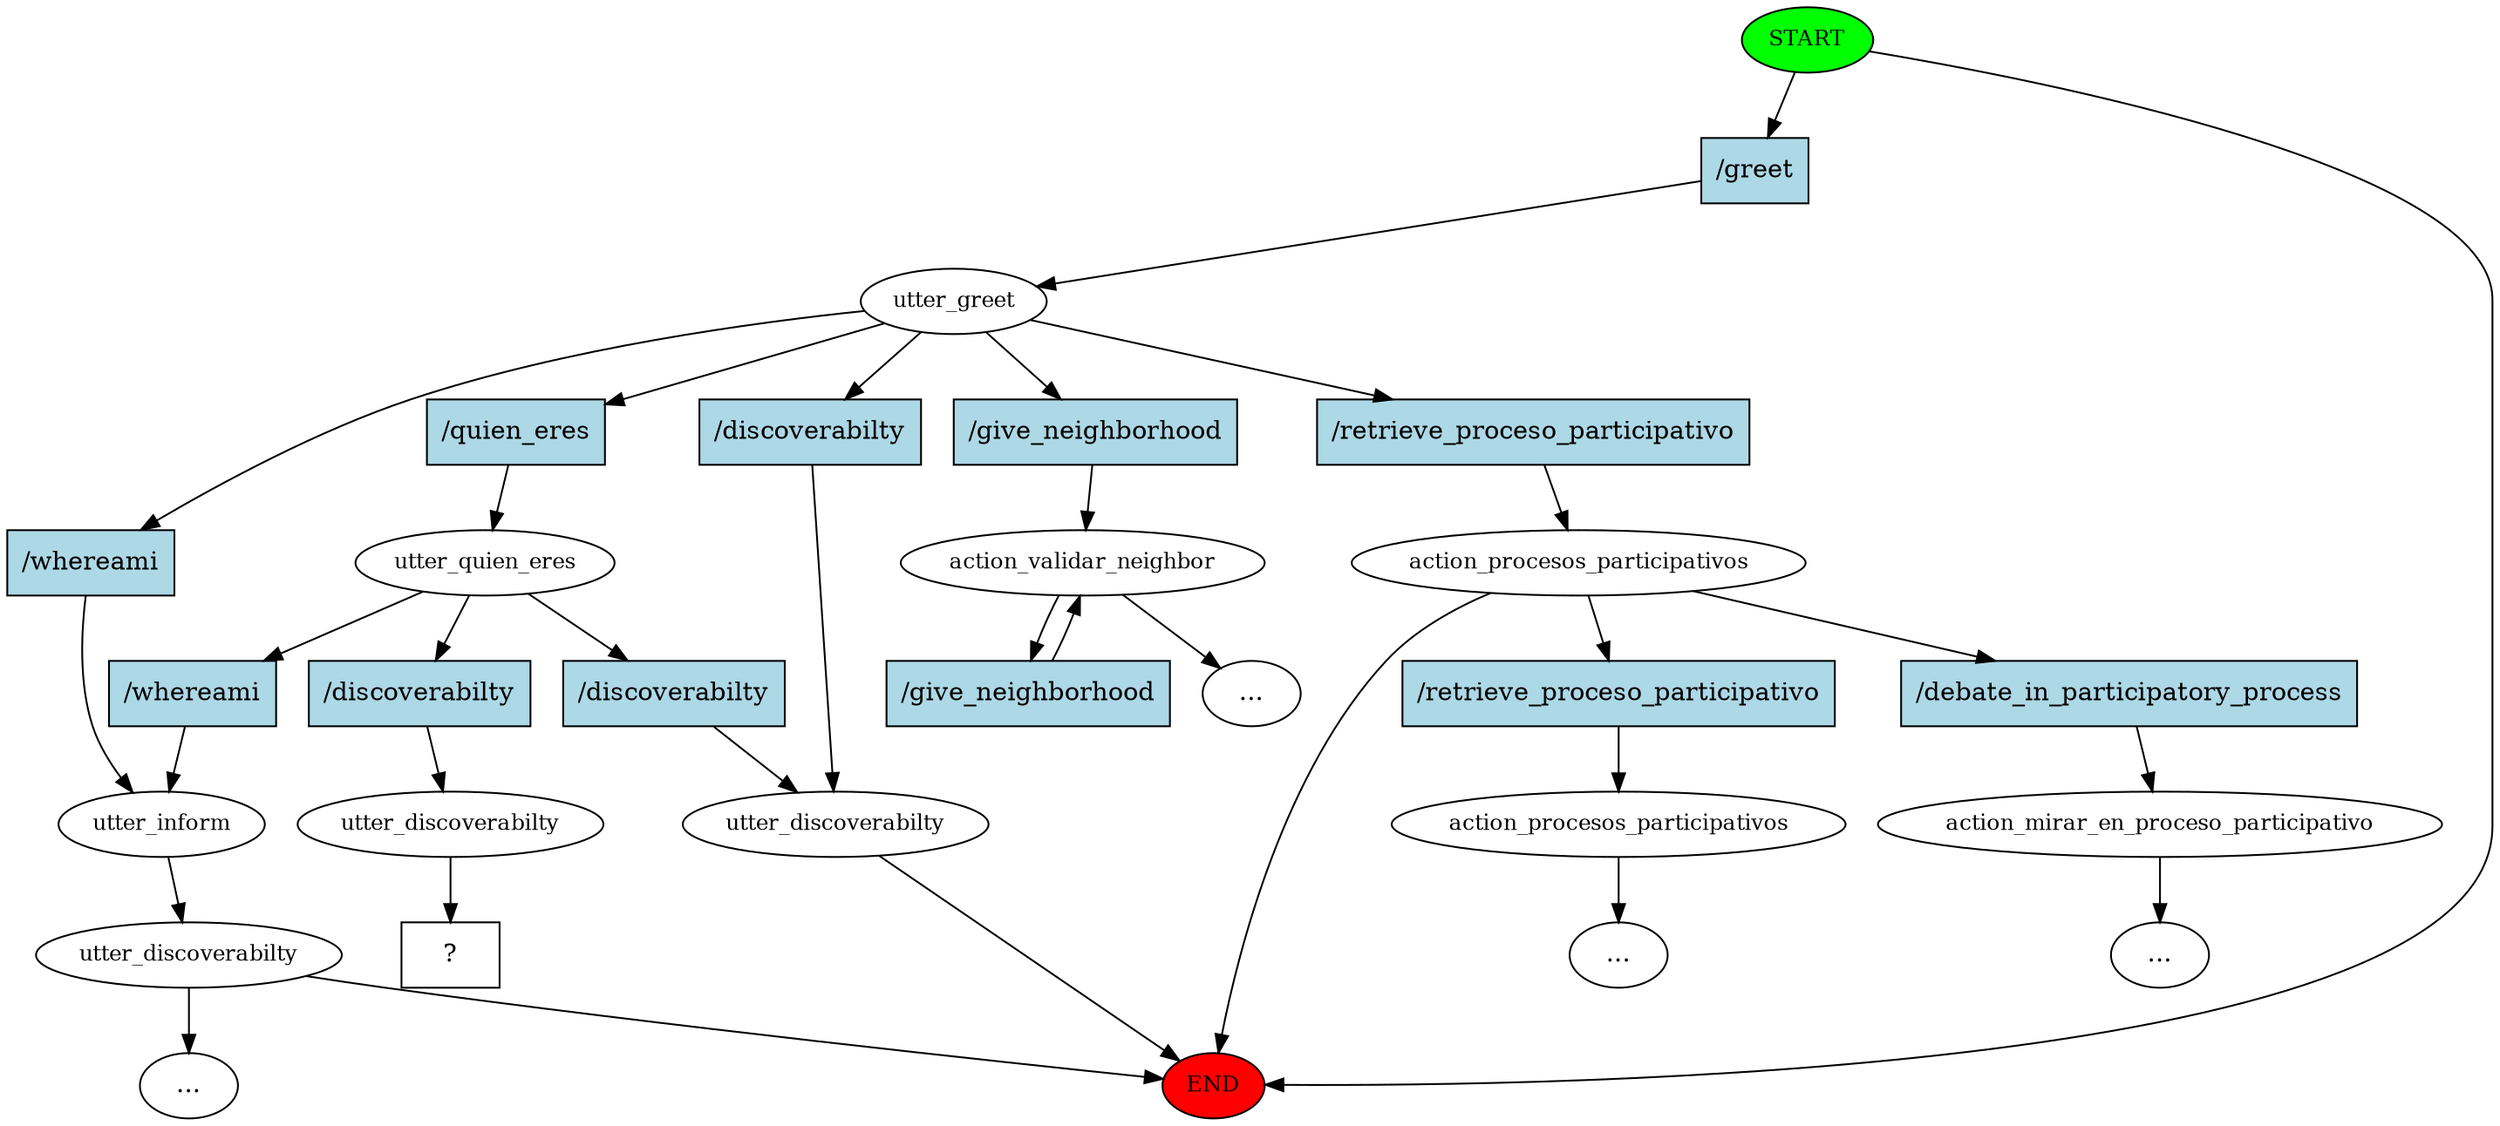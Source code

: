 digraph  {
0 [class="start active", fillcolor=green, fontsize=12, label=START, style=filled];
"-1" [class=end, fillcolor=red, fontsize=12, label=END, style=filled];
1 [class=active, fontsize=12, label=utter_greet];
2 [class="", fontsize=12, label=utter_inform];
3 [class="", fontsize=12, label=utter_discoverabilty];
5 [class=active, fontsize=12, label=utter_quien_eres];
9 [class="", fontsize=12, label=utter_discoverabilty];
"-4" [class=ellipsis, label="..."];
17 [class="", fontsize=12, label=action_validar_neighbor];
"-7" [class=ellipsis, label="..."];
26 [class="", fontsize=12, label=action_procesos_participativos];
29 [class="", fontsize=12, label=action_procesos_participativos];
"-8" [class=ellipsis, label="..."];
32 [class="", fontsize=12, label=action_mirar_en_proceso_participativo];
"-9" [class=ellipsis, label="..."];
35 [class=active, fontsize=12, label=utter_discoverabilty];
36 [class="intent dashed active", label="  ?  ", shape=rect];
37 [class="intent active", fillcolor=lightblue, label="/greet", shape=rect, style=filled];
38 [class=intent, fillcolor=lightblue, label="/whereami", shape=rect, style=filled];
39 [class="intent active", fillcolor=lightblue, label="/quien_eres", shape=rect, style=filled];
40 [class=intent, fillcolor=lightblue, label="/discoverabilty", shape=rect, style=filled];
41 [class=intent, fillcolor=lightblue, label="/give_neighborhood", shape=rect, style=filled];
42 [class=intent, fillcolor=lightblue, label="/retrieve_proceso_participativo", shape=rect, style=filled];
43 [class=intent, fillcolor=lightblue, label="/whereami", shape=rect, style=filled];
44 [class="intent active", fillcolor=lightblue, label="/discoverabilty", shape=rect, style=filled];
45 [class=intent, fillcolor=lightblue, label="/discoverabilty", shape=rect, style=filled];
46 [class=intent, fillcolor=lightblue, label="/give_neighborhood", shape=rect, style=filled];
47 [class=intent, fillcolor=lightblue, label="/retrieve_proceso_participativo", shape=rect, style=filled];
48 [class=intent, fillcolor=lightblue, label="/debate_in_participatory_process", shape=rect, style=filled];
0 -> "-1"  [class="", key=NONE, label=""];
0 -> 37  [class=active, key=0];
1 -> 38  [class="", key=0];
1 -> 39  [class=active, key=0];
1 -> 40  [class="", key=0];
1 -> 41  [class="", key=0];
1 -> 42  [class="", key=0];
2 -> 3  [class="", key=NONE, label=""];
3 -> "-1"  [class="", key=NONE, label=""];
3 -> "-4"  [class="", key=NONE, label=""];
5 -> 43  [class="", key=0];
5 -> 44  [class=active, key=0];
5 -> 45  [class="", key=0];
9 -> "-1"  [class="", key=NONE, label=""];
17 -> "-7"  [class="", key=NONE, label=""];
17 -> 46  [class="", key=0];
26 -> "-1"  [class="", key=NONE, label=""];
26 -> 47  [class="", key=0];
26 -> 48  [class="", key=0];
29 -> "-8"  [class="", key=NONE, label=""];
32 -> "-9"  [class="", key=NONE, label=""];
35 -> 36  [class=active, key=NONE, label=""];
37 -> 1  [class=active, key=0];
38 -> 2  [class="", key=0];
39 -> 5  [class=active, key=0];
40 -> 9  [class="", key=0];
41 -> 17  [class="", key=0];
42 -> 26  [class="", key=0];
43 -> 2  [class="", key=0];
44 -> 35  [class=active, key=0];
45 -> 9  [class="", key=0];
46 -> 17  [class="", key=0];
47 -> 29  [class="", key=0];
48 -> 32  [class="", key=0];
}
